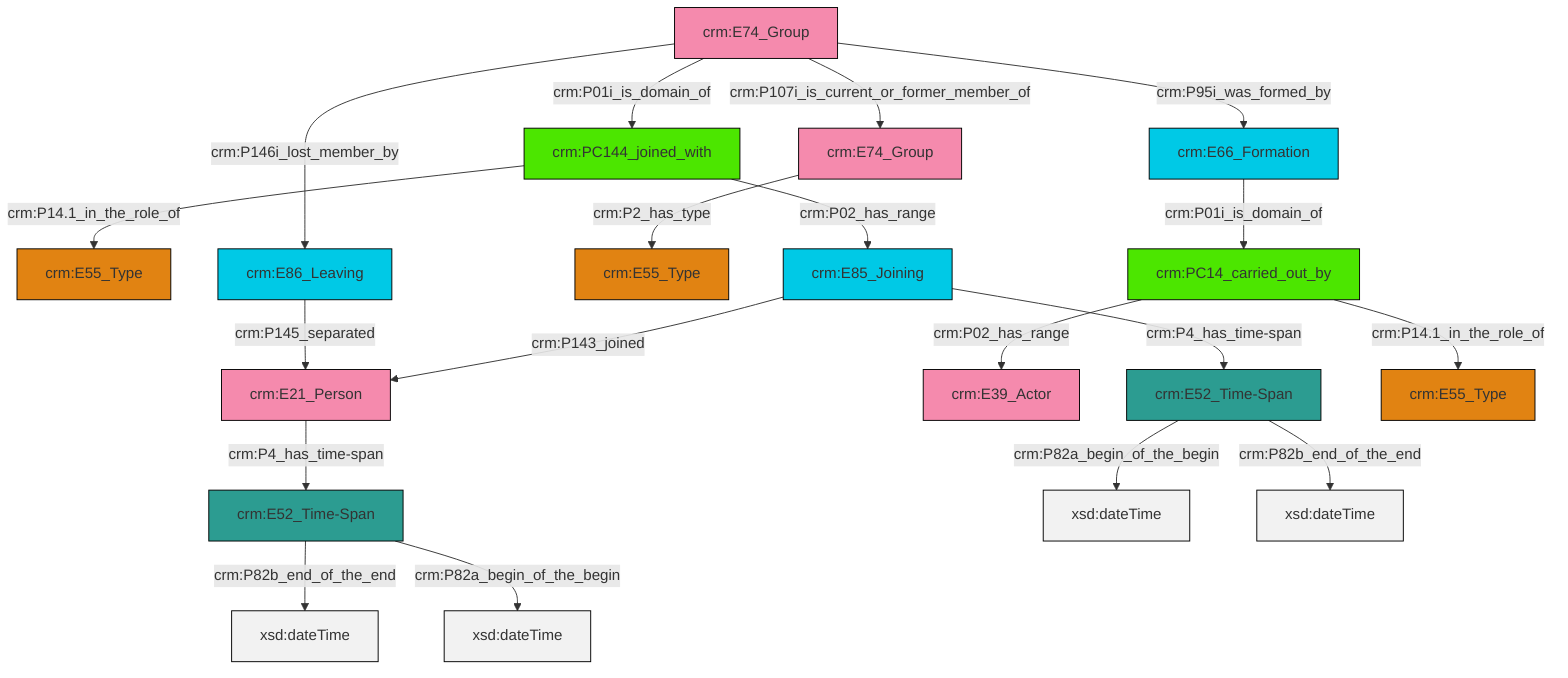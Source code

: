 graph TD
classDef Literal fill:#f2f2f2,stroke:#000000;
classDef CRM_Entity fill:#FFFFFF,stroke:#000000;
classDef Temporal_Entity fill:#00C9E6, stroke:#000000;
classDef Type fill:#E18312, stroke:#000000;
classDef Time-Span fill:#2C9C91, stroke:#000000;
classDef Appellation fill:#FFEB7F, stroke:#000000;
classDef Place fill:#008836, stroke:#000000;
classDef Persistent_Item fill:#B266B2, stroke:#000000;
classDef Conceptual_Object fill:#FFD700, stroke:#000000;
classDef Physical_Thing fill:#D2B48C, stroke:#000000;
classDef Actor fill:#f58aad, stroke:#000000;
classDef PC_Classes fill:#4ce600, stroke:#000000;
classDef Multi fill:#cccccc,stroke:#000000;

0["crm:E52_Time-Span"]:::Time-Span -->|crm:P82b_end_of_the_end| 1[xsd:dateTime]:::Literal
2["crm:PC144_joined_with"]:::PC_Classes -->|crm:P14.1_in_the_role_of| 3["crm:E55_Type"]:::Type
4["crm:E21_Person"]:::Actor -->|crm:P4_has_time-span| 0["crm:E52_Time-Span"]:::Time-Span
7["crm:E86_Leaving"]:::Temporal_Entity -->|crm:P145_separated| 4["crm:E21_Person"]:::Actor
8["crm:E74_Group"]:::Actor -->|crm:P2_has_type| 9["crm:E55_Type"]:::Type
10["crm:E85_Joining"]:::Temporal_Entity -->|crm:P4_has_time-span| 11["crm:E52_Time-Span"]:::Time-Span
12["crm:E74_Group"]:::Actor -->|crm:P146i_lost_member_by| 7["crm:E86_Leaving"]:::Temporal_Entity
16["crm:PC14_carried_out_by"]:::PC_Classes -->|crm:P02_has_range| 5["crm:E39_Actor"]:::Actor
2["crm:PC144_joined_with"]:::PC_Classes -->|crm:P02_has_range| 10["crm:E85_Joining"]:::Temporal_Entity
12["crm:E74_Group"]:::Actor -->|crm:P95i_was_formed_by| 18["crm:E66_Formation"]:::Temporal_Entity
16["crm:PC14_carried_out_by"]:::PC_Classes -->|crm:P14.1_in_the_role_of| 20["crm:E55_Type"]:::Type
12["crm:E74_Group"]:::Actor -->|crm:P107i_is_current_or_former_member_of| 8["crm:E74_Group"]:::Actor
18["crm:E66_Formation"]:::Temporal_Entity -->|crm:P01i_is_domain_of| 16["crm:PC14_carried_out_by"]:::PC_Classes
0["crm:E52_Time-Span"]:::Time-Span -->|crm:P82a_begin_of_the_begin| 26[xsd:dateTime]:::Literal
10["crm:E85_Joining"]:::Temporal_Entity -->|crm:P143_joined| 4["crm:E21_Person"]:::Actor
12["crm:E74_Group"]:::Actor -->|crm:P01i_is_domain_of| 2["crm:PC144_joined_with"]:::PC_Classes
11["crm:E52_Time-Span"]:::Time-Span -->|crm:P82a_begin_of_the_begin| 33[xsd:dateTime]:::Literal
11["crm:E52_Time-Span"]:::Time-Span -->|crm:P82b_end_of_the_end| 34[xsd:dateTime]:::Literal